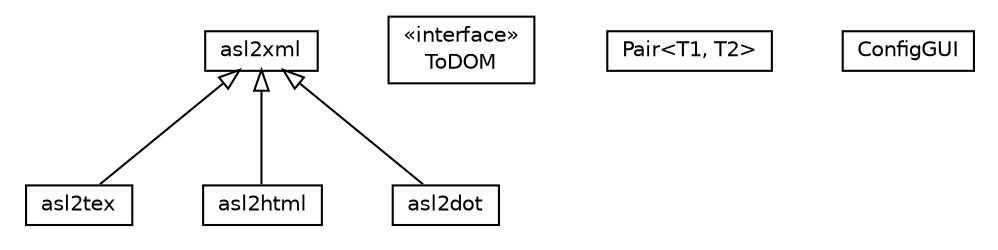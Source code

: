 #!/usr/local/bin/dot
#
# Class diagram 
# Generated by UMLGraph version R5_6_6-1-g9240c4 (http://www.umlgraph.org/)
#

digraph G {
	edge [fontname="Helvetica",fontsize=10,labelfontname="Helvetica",labelfontsize=10];
	node [fontname="Helvetica",fontsize=10,shape=plaintext];
	nodesep=0.25;
	ranksep=0.5;
	// jason.util.asl2xml
	c5621 [label=<<table title="jason.util.asl2xml" border="0" cellborder="1" cellspacing="0" cellpadding="2" port="p" href="./asl2xml.html">
		<tr><td><table border="0" cellspacing="0" cellpadding="1">
<tr><td align="center" balign="center"> asl2xml </td></tr>
		</table></td></tr>
		</table>>, URL="./asl2xml.html", fontname="Helvetica", fontcolor="black", fontsize=10.0];
	// jason.util.asl2tex
	c5622 [label=<<table title="jason.util.asl2tex" border="0" cellborder="1" cellspacing="0" cellpadding="2" port="p" href="./asl2tex.html">
		<tr><td><table border="0" cellspacing="0" cellpadding="1">
<tr><td align="center" balign="center"> asl2tex </td></tr>
		</table></td></tr>
		</table>>, URL="./asl2tex.html", fontname="Helvetica", fontcolor="black", fontsize=10.0];
	// jason.util.asl2html
	c5623 [label=<<table title="jason.util.asl2html" border="0" cellborder="1" cellspacing="0" cellpadding="2" port="p" href="./asl2html.html">
		<tr><td><table border="0" cellspacing="0" cellpadding="1">
<tr><td align="center" balign="center"> asl2html </td></tr>
		</table></td></tr>
		</table>>, URL="./asl2html.html", fontname="Helvetica", fontcolor="black", fontsize=10.0];
	// jason.util.asl2dot
	c5624 [label=<<table title="jason.util.asl2dot" border="0" cellborder="1" cellspacing="0" cellpadding="2" port="p" href="./asl2dot.html">
		<tr><td><table border="0" cellspacing="0" cellpadding="1">
<tr><td align="center" balign="center"> asl2dot </td></tr>
		</table></td></tr>
		</table>>, URL="./asl2dot.html", fontname="Helvetica", fontcolor="black", fontsize=10.0];
	// jason.util.ToDOM
	c5625 [label=<<table title="jason.util.ToDOM" border="0" cellborder="1" cellspacing="0" cellpadding="2" port="p" href="./ToDOM.html">
		<tr><td><table border="0" cellspacing="0" cellpadding="1">
<tr><td align="center" balign="center"> &#171;interface&#187; </td></tr>
<tr><td align="center" balign="center"> ToDOM </td></tr>
		</table></td></tr>
		</table>>, URL="./ToDOM.html", fontname="Helvetica", fontcolor="black", fontsize=10.0];
	// jason.util.Pair<T1, T2>
	c5626 [label=<<table title="jason.util.Pair" border="0" cellborder="1" cellspacing="0" cellpadding="2" port="p" href="./Pair.html">
		<tr><td><table border="0" cellspacing="0" cellpadding="1">
<tr><td align="center" balign="center"> Pair&lt;T1, T2&gt; </td></tr>
		</table></td></tr>
		</table>>, URL="./Pair.html", fontname="Helvetica", fontcolor="black", fontsize=10.0];
	// jason.util.ConfigGUI
	c5627 [label=<<table title="jason.util.ConfigGUI" border="0" cellborder="1" cellspacing="0" cellpadding="2" port="p" href="./ConfigGUI.html">
		<tr><td><table border="0" cellspacing="0" cellpadding="1">
<tr><td align="center" balign="center"> ConfigGUI </td></tr>
		</table></td></tr>
		</table>>, URL="./ConfigGUI.html", fontname="Helvetica", fontcolor="black", fontsize=10.0];
	//jason.util.asl2tex extends jason.util.asl2xml
	c5621:p -> c5622:p [dir=back,arrowtail=empty];
	//jason.util.asl2html extends jason.util.asl2xml
	c5621:p -> c5623:p [dir=back,arrowtail=empty];
	//jason.util.asl2dot extends jason.util.asl2xml
	c5621:p -> c5624:p [dir=back,arrowtail=empty];
}

